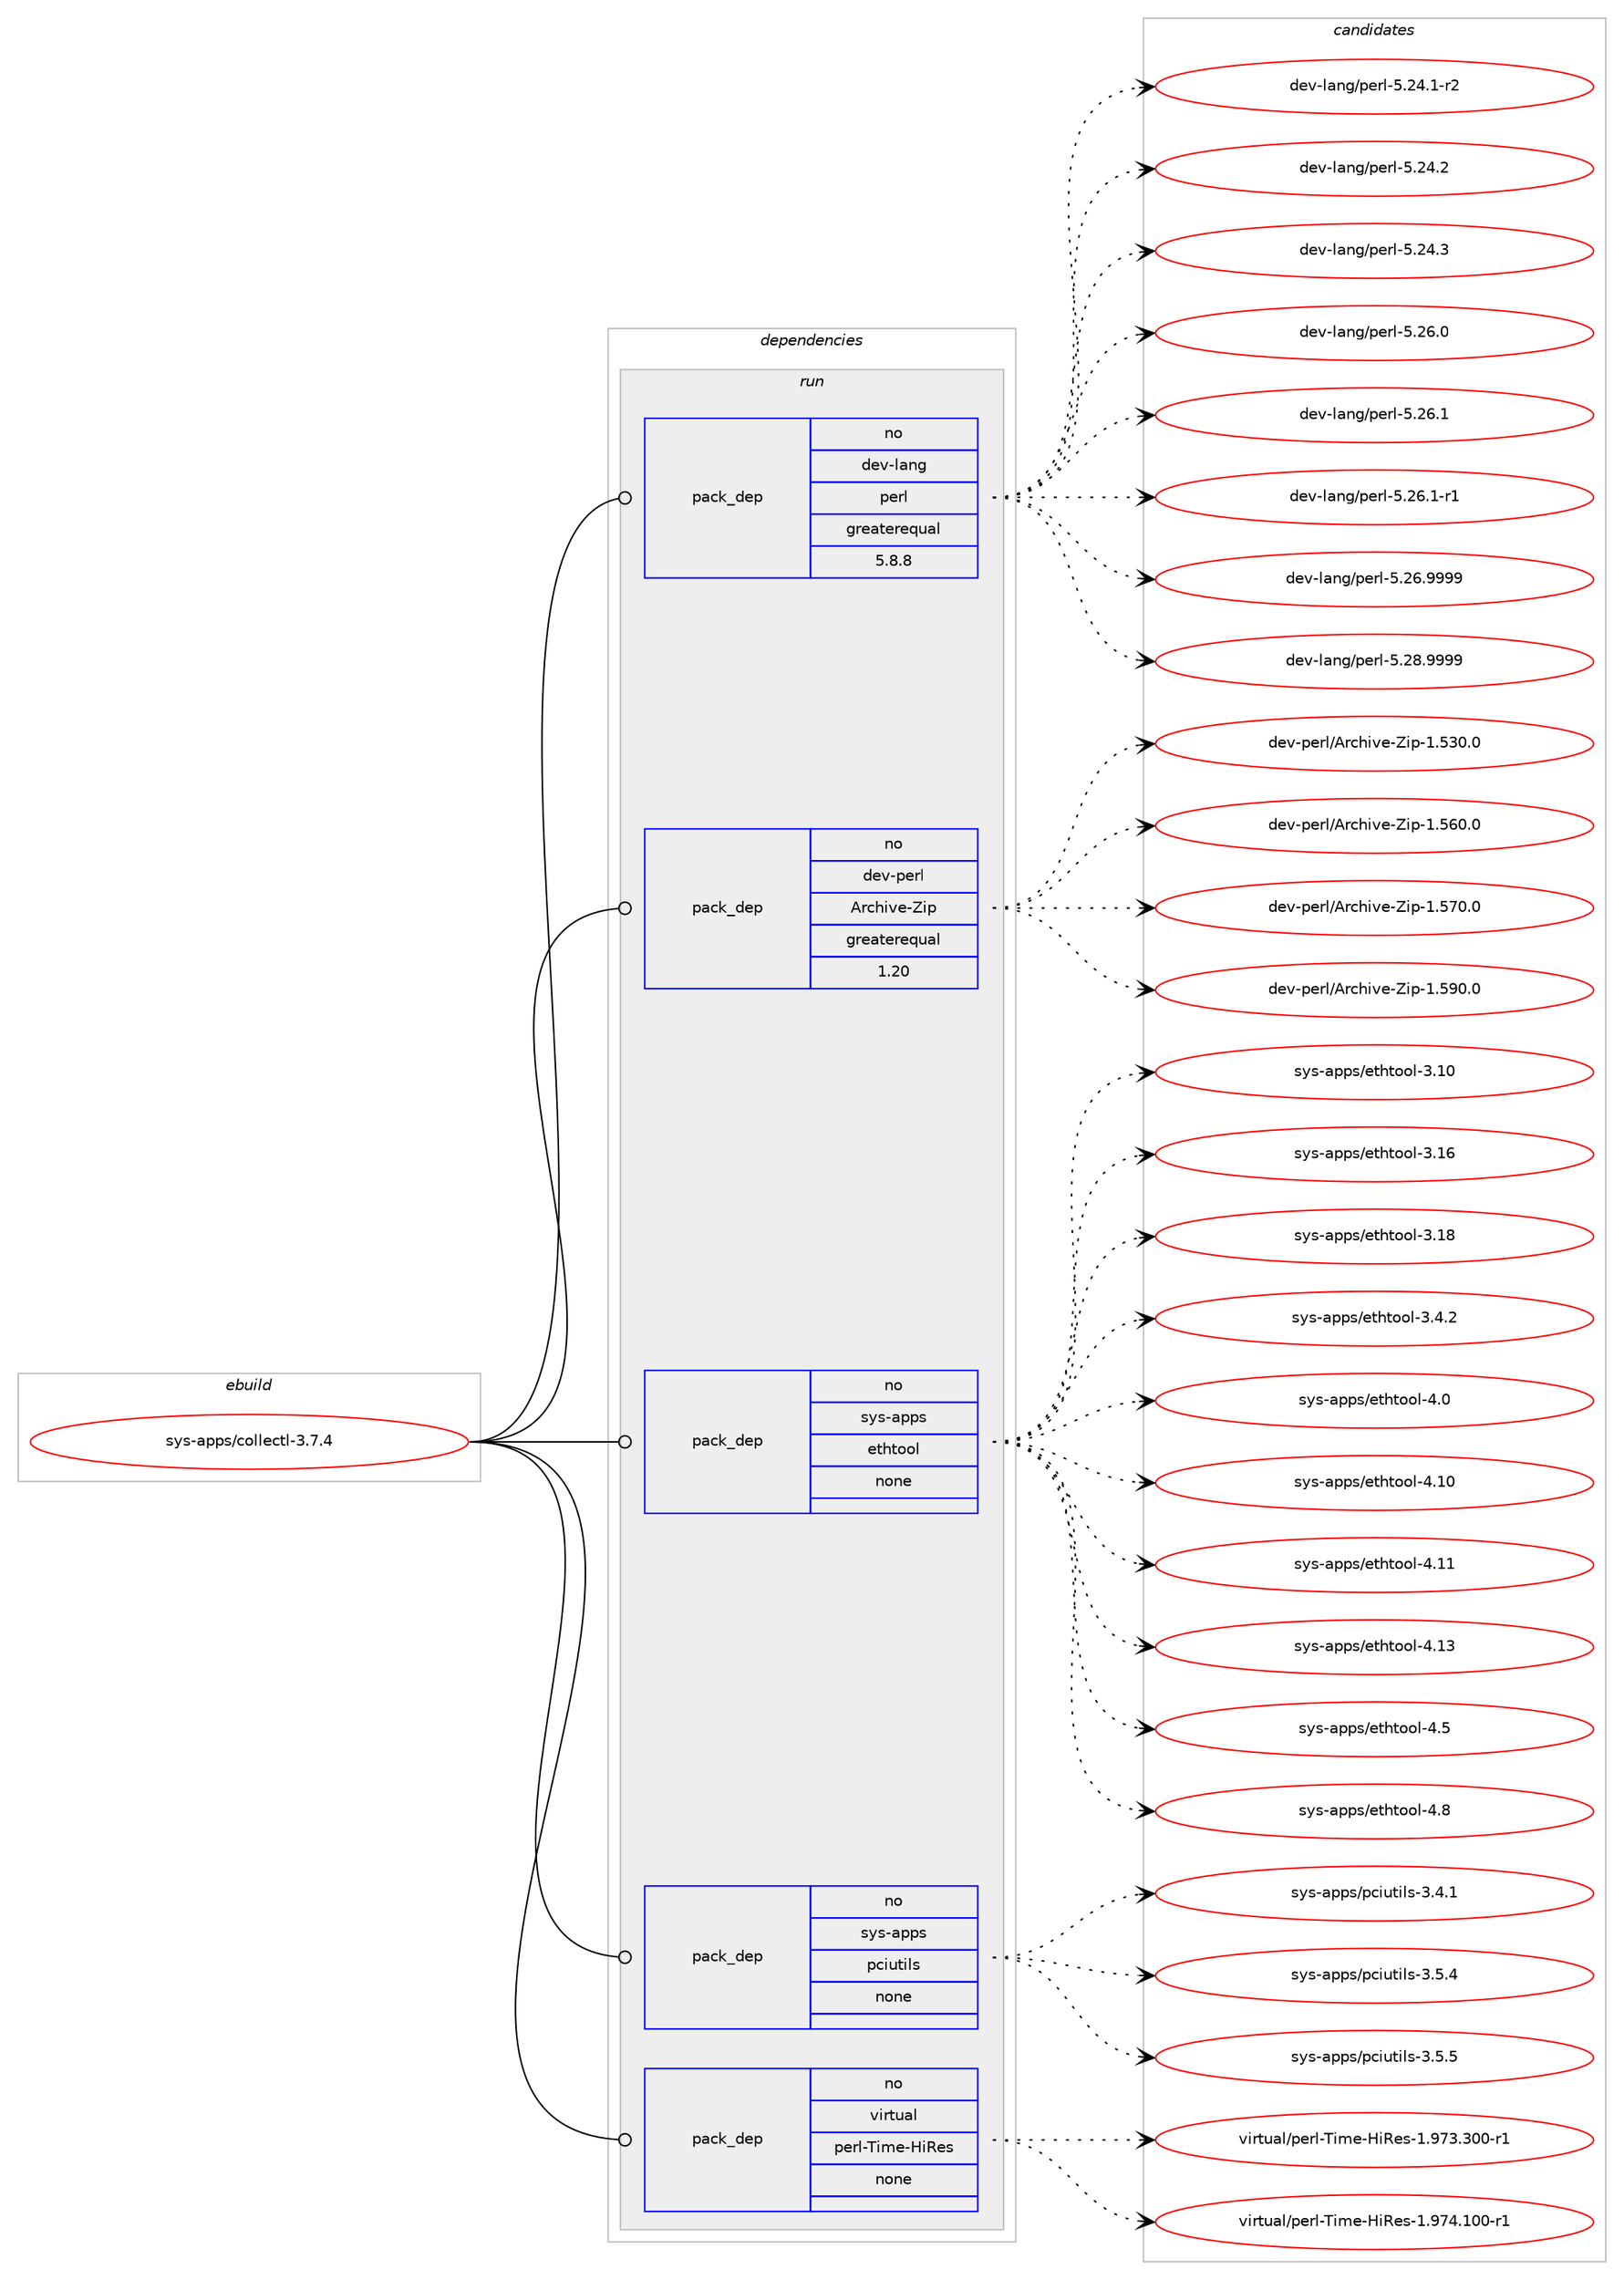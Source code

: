 digraph prolog {

# *************
# Graph options
# *************

newrank=true;
concentrate=true;
compound=true;
graph [rankdir=LR,fontname=Helvetica,fontsize=10,ranksep=1.5];#, ranksep=2.5, nodesep=0.2];
edge  [arrowhead=vee];
node  [fontname=Helvetica,fontsize=10];

# **********
# The ebuild
# **********

subgraph cluster_leftcol {
color=gray;
rank=same;
label=<<i>ebuild</i>>;
id [label="sys-apps/collectl-3.7.4", color=red, width=4, href="../sys-apps/collectl-3.7.4.svg"];
}

# ****************
# The dependencies
# ****************

subgraph cluster_midcol {
color=gray;
label=<<i>dependencies</i>>;
subgraph cluster_compile {
fillcolor="#eeeeee";
style=filled;
label=<<i>compile</i>>;
}
subgraph cluster_compileandrun {
fillcolor="#eeeeee";
style=filled;
label=<<i>compile and run</i>>;
}
subgraph cluster_run {
fillcolor="#eeeeee";
style=filled;
label=<<i>run</i>>;
subgraph pack347339 {
dependency467921 [label=<<TABLE BORDER="0" CELLBORDER="1" CELLSPACING="0" CELLPADDING="4" WIDTH="220"><TR><TD ROWSPAN="6" CELLPADDING="30">pack_dep</TD></TR><TR><TD WIDTH="110">no</TD></TR><TR><TD>dev-lang</TD></TR><TR><TD>perl</TD></TR><TR><TD>greaterequal</TD></TR><TR><TD>5.8.8</TD></TR></TABLE>>, shape=none, color=blue];
}
id:e -> dependency467921:w [weight=20,style="solid",arrowhead="odot"];
subgraph pack347340 {
dependency467922 [label=<<TABLE BORDER="0" CELLBORDER="1" CELLSPACING="0" CELLPADDING="4" WIDTH="220"><TR><TD ROWSPAN="6" CELLPADDING="30">pack_dep</TD></TR><TR><TD WIDTH="110">no</TD></TR><TR><TD>dev-perl</TD></TR><TR><TD>Archive-Zip</TD></TR><TR><TD>greaterequal</TD></TR><TR><TD>1.20</TD></TR></TABLE>>, shape=none, color=blue];
}
id:e -> dependency467922:w [weight=20,style="solid",arrowhead="odot"];
subgraph pack347341 {
dependency467923 [label=<<TABLE BORDER="0" CELLBORDER="1" CELLSPACING="0" CELLPADDING="4" WIDTH="220"><TR><TD ROWSPAN="6" CELLPADDING="30">pack_dep</TD></TR><TR><TD WIDTH="110">no</TD></TR><TR><TD>sys-apps</TD></TR><TR><TD>ethtool</TD></TR><TR><TD>none</TD></TR><TR><TD></TD></TR></TABLE>>, shape=none, color=blue];
}
id:e -> dependency467923:w [weight=20,style="solid",arrowhead="odot"];
subgraph pack347342 {
dependency467924 [label=<<TABLE BORDER="0" CELLBORDER="1" CELLSPACING="0" CELLPADDING="4" WIDTH="220"><TR><TD ROWSPAN="6" CELLPADDING="30">pack_dep</TD></TR><TR><TD WIDTH="110">no</TD></TR><TR><TD>sys-apps</TD></TR><TR><TD>pciutils</TD></TR><TR><TD>none</TD></TR><TR><TD></TD></TR></TABLE>>, shape=none, color=blue];
}
id:e -> dependency467924:w [weight=20,style="solid",arrowhead="odot"];
subgraph pack347343 {
dependency467925 [label=<<TABLE BORDER="0" CELLBORDER="1" CELLSPACING="0" CELLPADDING="4" WIDTH="220"><TR><TD ROWSPAN="6" CELLPADDING="30">pack_dep</TD></TR><TR><TD WIDTH="110">no</TD></TR><TR><TD>virtual</TD></TR><TR><TD>perl-Time-HiRes</TD></TR><TR><TD>none</TD></TR><TR><TD></TD></TR></TABLE>>, shape=none, color=blue];
}
id:e -> dependency467925:w [weight=20,style="solid",arrowhead="odot"];
}
}

# **************
# The candidates
# **************

subgraph cluster_choices {
rank=same;
color=gray;
label=<<i>candidates</i>>;

subgraph choice347339 {
color=black;
nodesep=1;
choice100101118451089711010347112101114108455346505246494511450 [label="dev-lang/perl-5.24.1-r2", color=red, width=4,href="../dev-lang/perl-5.24.1-r2.svg"];
choice10010111845108971101034711210111410845534650524650 [label="dev-lang/perl-5.24.2", color=red, width=4,href="../dev-lang/perl-5.24.2.svg"];
choice10010111845108971101034711210111410845534650524651 [label="dev-lang/perl-5.24.3", color=red, width=4,href="../dev-lang/perl-5.24.3.svg"];
choice10010111845108971101034711210111410845534650544648 [label="dev-lang/perl-5.26.0", color=red, width=4,href="../dev-lang/perl-5.26.0.svg"];
choice10010111845108971101034711210111410845534650544649 [label="dev-lang/perl-5.26.1", color=red, width=4,href="../dev-lang/perl-5.26.1.svg"];
choice100101118451089711010347112101114108455346505446494511449 [label="dev-lang/perl-5.26.1-r1", color=red, width=4,href="../dev-lang/perl-5.26.1-r1.svg"];
choice10010111845108971101034711210111410845534650544657575757 [label="dev-lang/perl-5.26.9999", color=red, width=4,href="../dev-lang/perl-5.26.9999.svg"];
choice10010111845108971101034711210111410845534650564657575757 [label="dev-lang/perl-5.28.9999", color=red, width=4,href="../dev-lang/perl-5.28.9999.svg"];
dependency467921:e -> choice100101118451089711010347112101114108455346505246494511450:w [style=dotted,weight="100"];
dependency467921:e -> choice10010111845108971101034711210111410845534650524650:w [style=dotted,weight="100"];
dependency467921:e -> choice10010111845108971101034711210111410845534650524651:w [style=dotted,weight="100"];
dependency467921:e -> choice10010111845108971101034711210111410845534650544648:w [style=dotted,weight="100"];
dependency467921:e -> choice10010111845108971101034711210111410845534650544649:w [style=dotted,weight="100"];
dependency467921:e -> choice100101118451089711010347112101114108455346505446494511449:w [style=dotted,weight="100"];
dependency467921:e -> choice10010111845108971101034711210111410845534650544657575757:w [style=dotted,weight="100"];
dependency467921:e -> choice10010111845108971101034711210111410845534650564657575757:w [style=dotted,weight="100"];
}
subgraph choice347340 {
color=black;
nodesep=1;
choice1001011184511210111410847651149910410511810145901051124549465351484648 [label="dev-perl/Archive-Zip-1.530.0", color=red, width=4,href="../dev-perl/Archive-Zip-1.530.0.svg"];
choice1001011184511210111410847651149910410511810145901051124549465354484648 [label="dev-perl/Archive-Zip-1.560.0", color=red, width=4,href="../dev-perl/Archive-Zip-1.560.0.svg"];
choice1001011184511210111410847651149910410511810145901051124549465355484648 [label="dev-perl/Archive-Zip-1.570.0", color=red, width=4,href="../dev-perl/Archive-Zip-1.570.0.svg"];
choice1001011184511210111410847651149910410511810145901051124549465357484648 [label="dev-perl/Archive-Zip-1.590.0", color=red, width=4,href="../dev-perl/Archive-Zip-1.590.0.svg"];
dependency467922:e -> choice1001011184511210111410847651149910410511810145901051124549465351484648:w [style=dotted,weight="100"];
dependency467922:e -> choice1001011184511210111410847651149910410511810145901051124549465354484648:w [style=dotted,weight="100"];
dependency467922:e -> choice1001011184511210111410847651149910410511810145901051124549465355484648:w [style=dotted,weight="100"];
dependency467922:e -> choice1001011184511210111410847651149910410511810145901051124549465357484648:w [style=dotted,weight="100"];
}
subgraph choice347341 {
color=black;
nodesep=1;
choice1151211154597112112115471011161041161111111084551464948 [label="sys-apps/ethtool-3.10", color=red, width=4,href="../sys-apps/ethtool-3.10.svg"];
choice1151211154597112112115471011161041161111111084551464954 [label="sys-apps/ethtool-3.16", color=red, width=4,href="../sys-apps/ethtool-3.16.svg"];
choice1151211154597112112115471011161041161111111084551464956 [label="sys-apps/ethtool-3.18", color=red, width=4,href="../sys-apps/ethtool-3.18.svg"];
choice115121115459711211211547101116104116111111108455146524650 [label="sys-apps/ethtool-3.4.2", color=red, width=4,href="../sys-apps/ethtool-3.4.2.svg"];
choice11512111545971121121154710111610411611111110845524648 [label="sys-apps/ethtool-4.0", color=red, width=4,href="../sys-apps/ethtool-4.0.svg"];
choice1151211154597112112115471011161041161111111084552464948 [label="sys-apps/ethtool-4.10", color=red, width=4,href="../sys-apps/ethtool-4.10.svg"];
choice1151211154597112112115471011161041161111111084552464949 [label="sys-apps/ethtool-4.11", color=red, width=4,href="../sys-apps/ethtool-4.11.svg"];
choice1151211154597112112115471011161041161111111084552464951 [label="sys-apps/ethtool-4.13", color=red, width=4,href="../sys-apps/ethtool-4.13.svg"];
choice11512111545971121121154710111610411611111110845524653 [label="sys-apps/ethtool-4.5", color=red, width=4,href="../sys-apps/ethtool-4.5.svg"];
choice11512111545971121121154710111610411611111110845524656 [label="sys-apps/ethtool-4.8", color=red, width=4,href="../sys-apps/ethtool-4.8.svg"];
dependency467923:e -> choice1151211154597112112115471011161041161111111084551464948:w [style=dotted,weight="100"];
dependency467923:e -> choice1151211154597112112115471011161041161111111084551464954:w [style=dotted,weight="100"];
dependency467923:e -> choice1151211154597112112115471011161041161111111084551464956:w [style=dotted,weight="100"];
dependency467923:e -> choice115121115459711211211547101116104116111111108455146524650:w [style=dotted,weight="100"];
dependency467923:e -> choice11512111545971121121154710111610411611111110845524648:w [style=dotted,weight="100"];
dependency467923:e -> choice1151211154597112112115471011161041161111111084552464948:w [style=dotted,weight="100"];
dependency467923:e -> choice1151211154597112112115471011161041161111111084552464949:w [style=dotted,weight="100"];
dependency467923:e -> choice1151211154597112112115471011161041161111111084552464951:w [style=dotted,weight="100"];
dependency467923:e -> choice11512111545971121121154710111610411611111110845524653:w [style=dotted,weight="100"];
dependency467923:e -> choice11512111545971121121154710111610411611111110845524656:w [style=dotted,weight="100"];
}
subgraph choice347342 {
color=black;
nodesep=1;
choice11512111545971121121154711299105117116105108115455146524649 [label="sys-apps/pciutils-3.4.1", color=red, width=4,href="../sys-apps/pciutils-3.4.1.svg"];
choice11512111545971121121154711299105117116105108115455146534652 [label="sys-apps/pciutils-3.5.4", color=red, width=4,href="../sys-apps/pciutils-3.5.4.svg"];
choice11512111545971121121154711299105117116105108115455146534653 [label="sys-apps/pciutils-3.5.5", color=red, width=4,href="../sys-apps/pciutils-3.5.5.svg"];
dependency467924:e -> choice11512111545971121121154711299105117116105108115455146524649:w [style=dotted,weight="100"];
dependency467924:e -> choice11512111545971121121154711299105117116105108115455146534652:w [style=dotted,weight="100"];
dependency467924:e -> choice11512111545971121121154711299105117116105108115455146534653:w [style=dotted,weight="100"];
}
subgraph choice347343 {
color=black;
nodesep=1;
choice11810511411611797108471121011141084584105109101457210582101115454946575551465148484511449 [label="virtual/perl-Time-HiRes-1.973.300-r1", color=red, width=4,href="../virtual/perl-Time-HiRes-1.973.300-r1.svg"];
choice11810511411611797108471121011141084584105109101457210582101115454946575552464948484511449 [label="virtual/perl-Time-HiRes-1.974.100-r1", color=red, width=4,href="../virtual/perl-Time-HiRes-1.974.100-r1.svg"];
dependency467925:e -> choice11810511411611797108471121011141084584105109101457210582101115454946575551465148484511449:w [style=dotted,weight="100"];
dependency467925:e -> choice11810511411611797108471121011141084584105109101457210582101115454946575552464948484511449:w [style=dotted,weight="100"];
}
}

}
